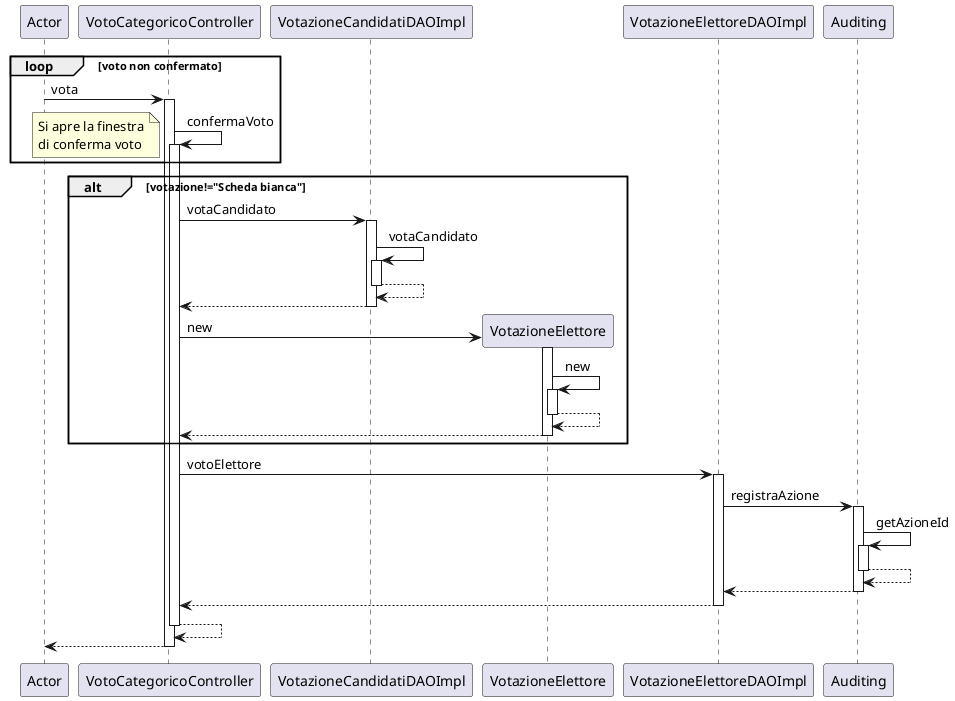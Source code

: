 @startuml

loop voto non confermato
    participant Actor
    Actor -> VotoCategoricoController : vota
    activate VotoCategoricoController
    VotoCategoricoController -> VotoCategoricoController : confermaVoto
    activate VotoCategoricoController
    note left
        Si apre la finestra
        di conferma voto
    end note
end
alt votazione!="Scheda bianca"
    VotoCategoricoController -> VotazioneCandidatiDAOImpl : votaCandidato
    activate VotazioneCandidatiDAOImpl
    VotazioneCandidatiDAOImpl -> VotazioneCandidatiDAOImpl : votaCandidato
    activate VotazioneCandidatiDAOImpl
    VotazioneCandidatiDAOImpl --> VotazioneCandidatiDAOImpl
    deactivate VotazioneCandidatiDAOImpl
    VotazioneCandidatiDAOImpl --> VotoCategoricoController
    deactivate VotazioneCandidatiDAOImpl
    create VotazioneElettore
    VotoCategoricoController -> VotazioneElettore : new
    activate VotazioneElettore
    VotazioneElettore -> VotazioneElettore : new
    activate VotazioneElettore
    VotazioneElettore --> VotazioneElettore
    deactivate VotazioneElettore
    VotazioneElettore --> VotoCategoricoController
    deactivate VotazioneElettore
end
VotoCategoricoController -> VotazioneElettoreDAOImpl : votoElettore
activate VotazioneElettoreDAOImpl
VotazioneElettoreDAOImpl -> Auditing : registraAzione
activate Auditing
Auditing -> Auditing : getAzioneId
activate Auditing
Auditing --> Auditing
deactivate Auditing
Auditing --> VotazioneElettoreDAOImpl
deactivate Auditing
VotazioneElettoreDAOImpl --> VotoCategoricoController
deactivate VotazioneElettoreDAOImpl
return
VotoCategoricoController --> Actor
deactivate VotoCategoricoController

@enduml